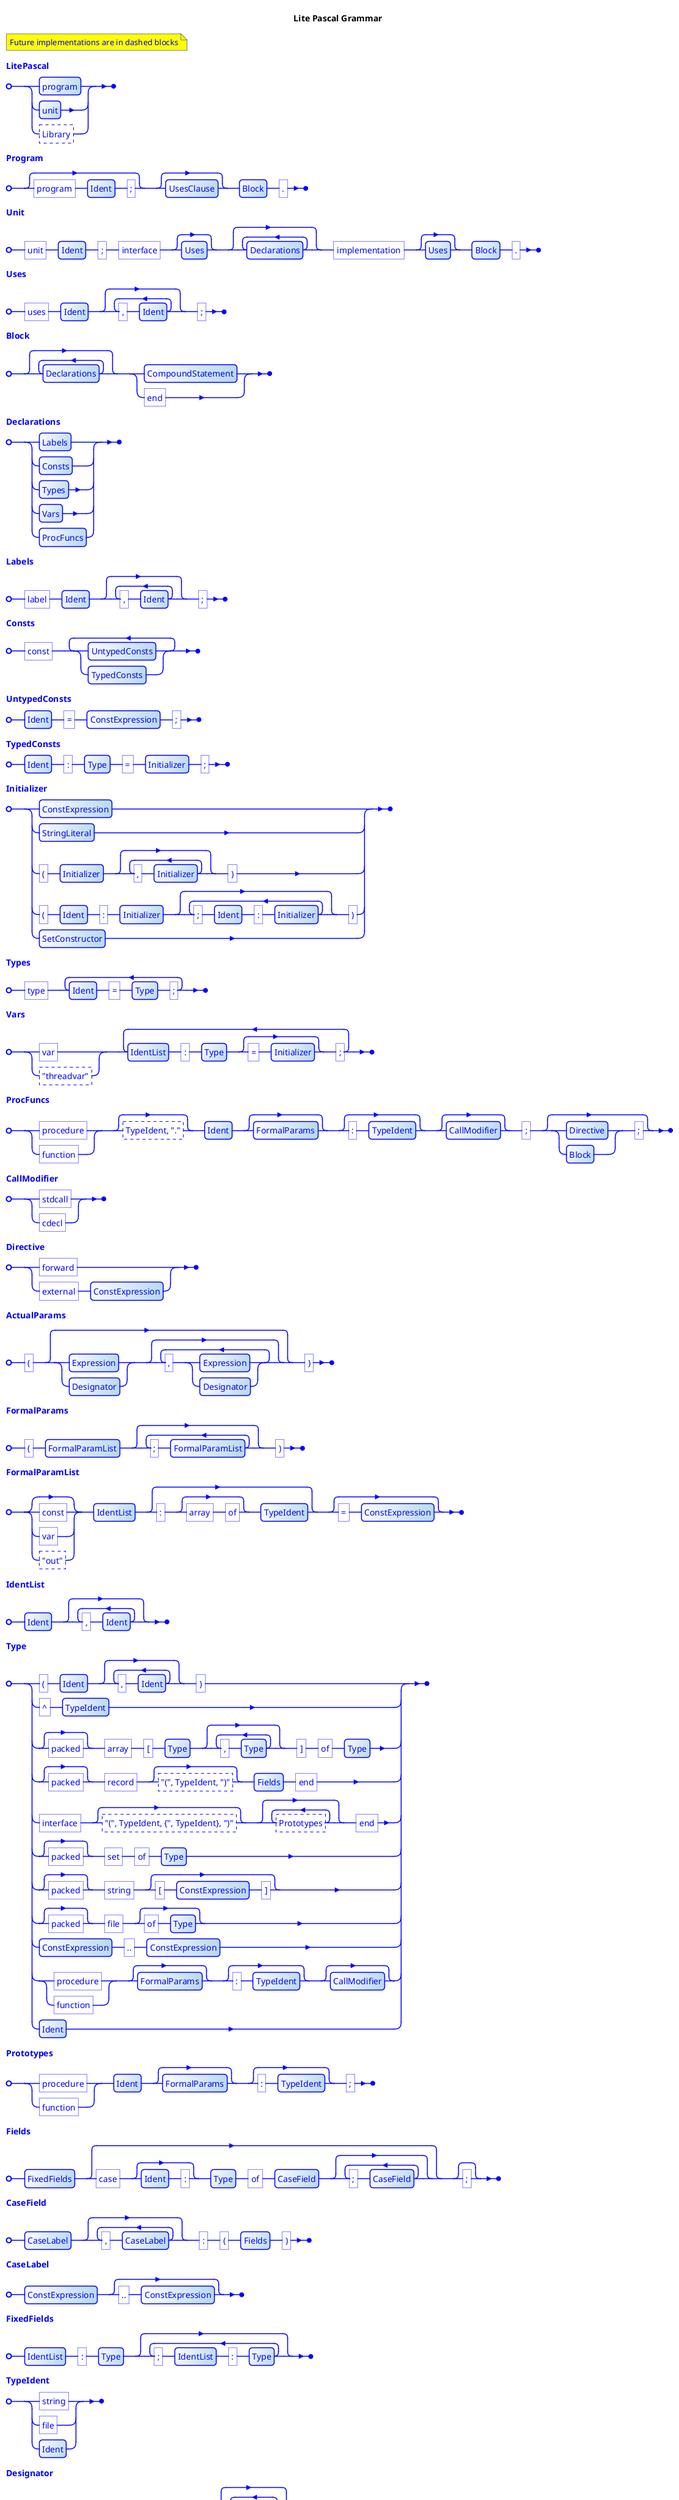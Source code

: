 @startebnf
title Lite Pascal Grammar 
(*Future implementations are in dashed blocks*)

LitePascal = program | unit | ?Library?;

Program = ["program", Ident, ";"], [UsesClause], Block, ".";
                
Unit = "unit", Ident, ";", "interface", [Uses], {Declarations}, 
       "implementation", [Uses], Block, ".";
                
Uses = "uses", Ident, {",", Ident}, ";";

Block = {Declarations}, (CompoundStatement | "end");

Declarations = Labels | Consts | Types | Vars | ProcFuncs;
                                    
Labels = "label", Ident, {",", Ident}, ";";               
             
Consts = "const", {UntypedConsts | TypedConsts}-;

UntypedConsts = Ident, "=", ConstExpression, ";";
                                 
TypedConsts = Ident, ":", Type, "=", Initializer, ";";

Initializer = ConstExpression | StringLiteral |
              "(", Initializer, {",", Initializer}, ")" |
              "(", Ident, ":", Initializer, {";", Ident, ":", Initializer}, ")" |
              SetConstructor;                     

Types = "type", {Ident, "=", Type, ";"}-;

Vars = ("var" | ?"threadvar"?), {IdentList, ":", Type, ["=", Initializer], ";"}-;

ProcFuncs = ("procedure" | "function"), [?TypeIdent, "."?], Ident, [FormalParams], [":", TypeIdent], 
            [CallModifier], ";", [(Directive | Block), ";"];

CallModifier = "stdcall" | "cdecl";

Directive = "forward" | "external", ConstExpression;         

ActualParams = "(", [(Expression | Designator), {",", (Expression | Designator)}], ")";

FormalParams = "(", FormalParamList, {";", FormalParamList}, ")";
              
FormalParamList = ["const" | "var" | ?"out"?], IdentList, [":", ["array", "of"], TypeIdent], ["=", ConstExpression];             

IdentList = Ident, {",", Ident};

Type = "(", Ident, {",", Ident}, ")" | "^", TypeIdent |
       ["packed"], "array", "[", Type, {",", Type}, "]", "of", Type |
       ["packed"], "record", [?"(", TypeIdent, ")"?], Fields, "end" |
       "interface", [?"(", TypeIdent, {", TypeIdent}, ")"?], {?Prototypes?}, "end" |
       ["packed"], "set", "of", Type |
       ["packed"], "string", ["[", ConstExpression, "]"] |
       ["packed"], "file", ["of", Type] |
       ConstExpression, "..", ConstExpression |
       ("procedure" | "function"), [FormalParams], [":", TypeIdent], [CallModifier] |
       Ident;
       
Prototypes = ("procedure" | "function"), Ident, [FormalParams], [":", TypeIdent], ";";

Fields = FixedFields, ["case", [Ident, ":"], Type, "of", CaseField, {";", CaseField}], [";"];       
 
CaseField = CaseLabel, {",", CaseLabel}, ":", "(", Fields, ")";

CaseLabel = ConstExpression, ["..", ConstExpression];

FixedFields = IdentList, ":", Type, {";", IdentList, ":", Type};       
       
TypeIdent = "string" | "file" | Ident;       

Designator = (Ident | TypeIdent, "(", Expression, ")"), {Selector};

Selector = "^" | "[", Expression, {",", Expression}, "]" | ".", Ident | ActualParams;

Selector = "^" | "[", Expression, {",", Expression}, "]" | ".", Ident | ActualParams;

Statement = [Ident, ":"], [Designator, [(":="|?"+="?|?"-="?|?"*="?|?"/="?), Expression] | 
            CompoundStatement | If | Case | While | Repeat | For | Goto | With];                                    

StatementList = Statement, {";", Statement};

CompoundStatement = "begin", StatementList, "end";

If = "if", Expression, "then", Statement, ["else", Statement];

Case = "case", Expression, "of", CaseElement, {";", CaseElement}, [";"], ["else", StatementList], [";"], "end";
                    
While = "while", Expression, "do", Statement;

Repeat = "repeat", StatementList, "until", Expression;

For = "for", [?"var"?], Ident, ":=", Expression, ("to" | "downto"), Expression, "do", Statement;

Goto = "goto", Ident;

With = "with", Designator, {",", Designator}, "do", Statement;                    
 
CaseElement = CaseLabel, {",", CaseLabel}, ":", Statement;

ConstExpression = Expression;

Expression = SimpleExpression, [("="|"<>"|"<"|"<="|">"|">="|"in"|?"is"?|?"as"?), SimpleExpression];

SimpleExpression = ["+"|"-"], Term ,{("+"|"-"|"or"|"xor"), Term};

Term = Factor, {("*"|"/"|"div"|"mod"|"shl"|"shr"|"and"), Factor};

Factor = ["@"], Designator | Number | CharLiteral | StringLiteral | 
         "(", Expression, ")" | "not", Factor | SetConstructor | "nil";
         
SetConstructor = "[", [Expression, ["..", Expression], {",", Expression, ["..", Expression]}], "]";         

Ident = (Letter | "_"), {Letter | "_" | Digit};

Number = "$", {HexDigit}- | {Digit}-, [".", {Digit}-], ["e", ["+" | "-"], {Digit}-];

CharLiteral = "'", (Character | "'", "'"), "'" | "#", Number | ?"^", Letter?;

StringLiteral = "'", {Character | "'", "'"}, "'" | ?"#", Number? | ?"^", Letter? | StringLiteral;
<style>
 element {
   ebnf {
     LineColor blue
     Fontcolor blue
     Backgroundcolor #FEFEFE/#B6D8EB
     note {Backgroundcolor yellow}
   }
 }
</style>
@endebnf